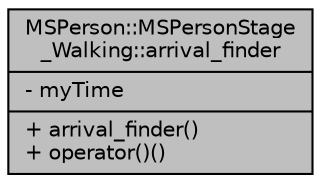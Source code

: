 digraph "MSPerson::MSPersonStage_Walking::arrival_finder"
{
  edge [fontname="Helvetica",fontsize="10",labelfontname="Helvetica",labelfontsize="10"];
  node [fontname="Helvetica",fontsize="10",shape=record];
  Node1 [label="{MSPerson::MSPersonStage\l_Walking::arrival_finder\n|- myTime\l|+ arrival_finder()\l+ operator()()\l}",height=0.2,width=0.4,color="black", fillcolor="grey75", style="filled", fontcolor="black"];
}
